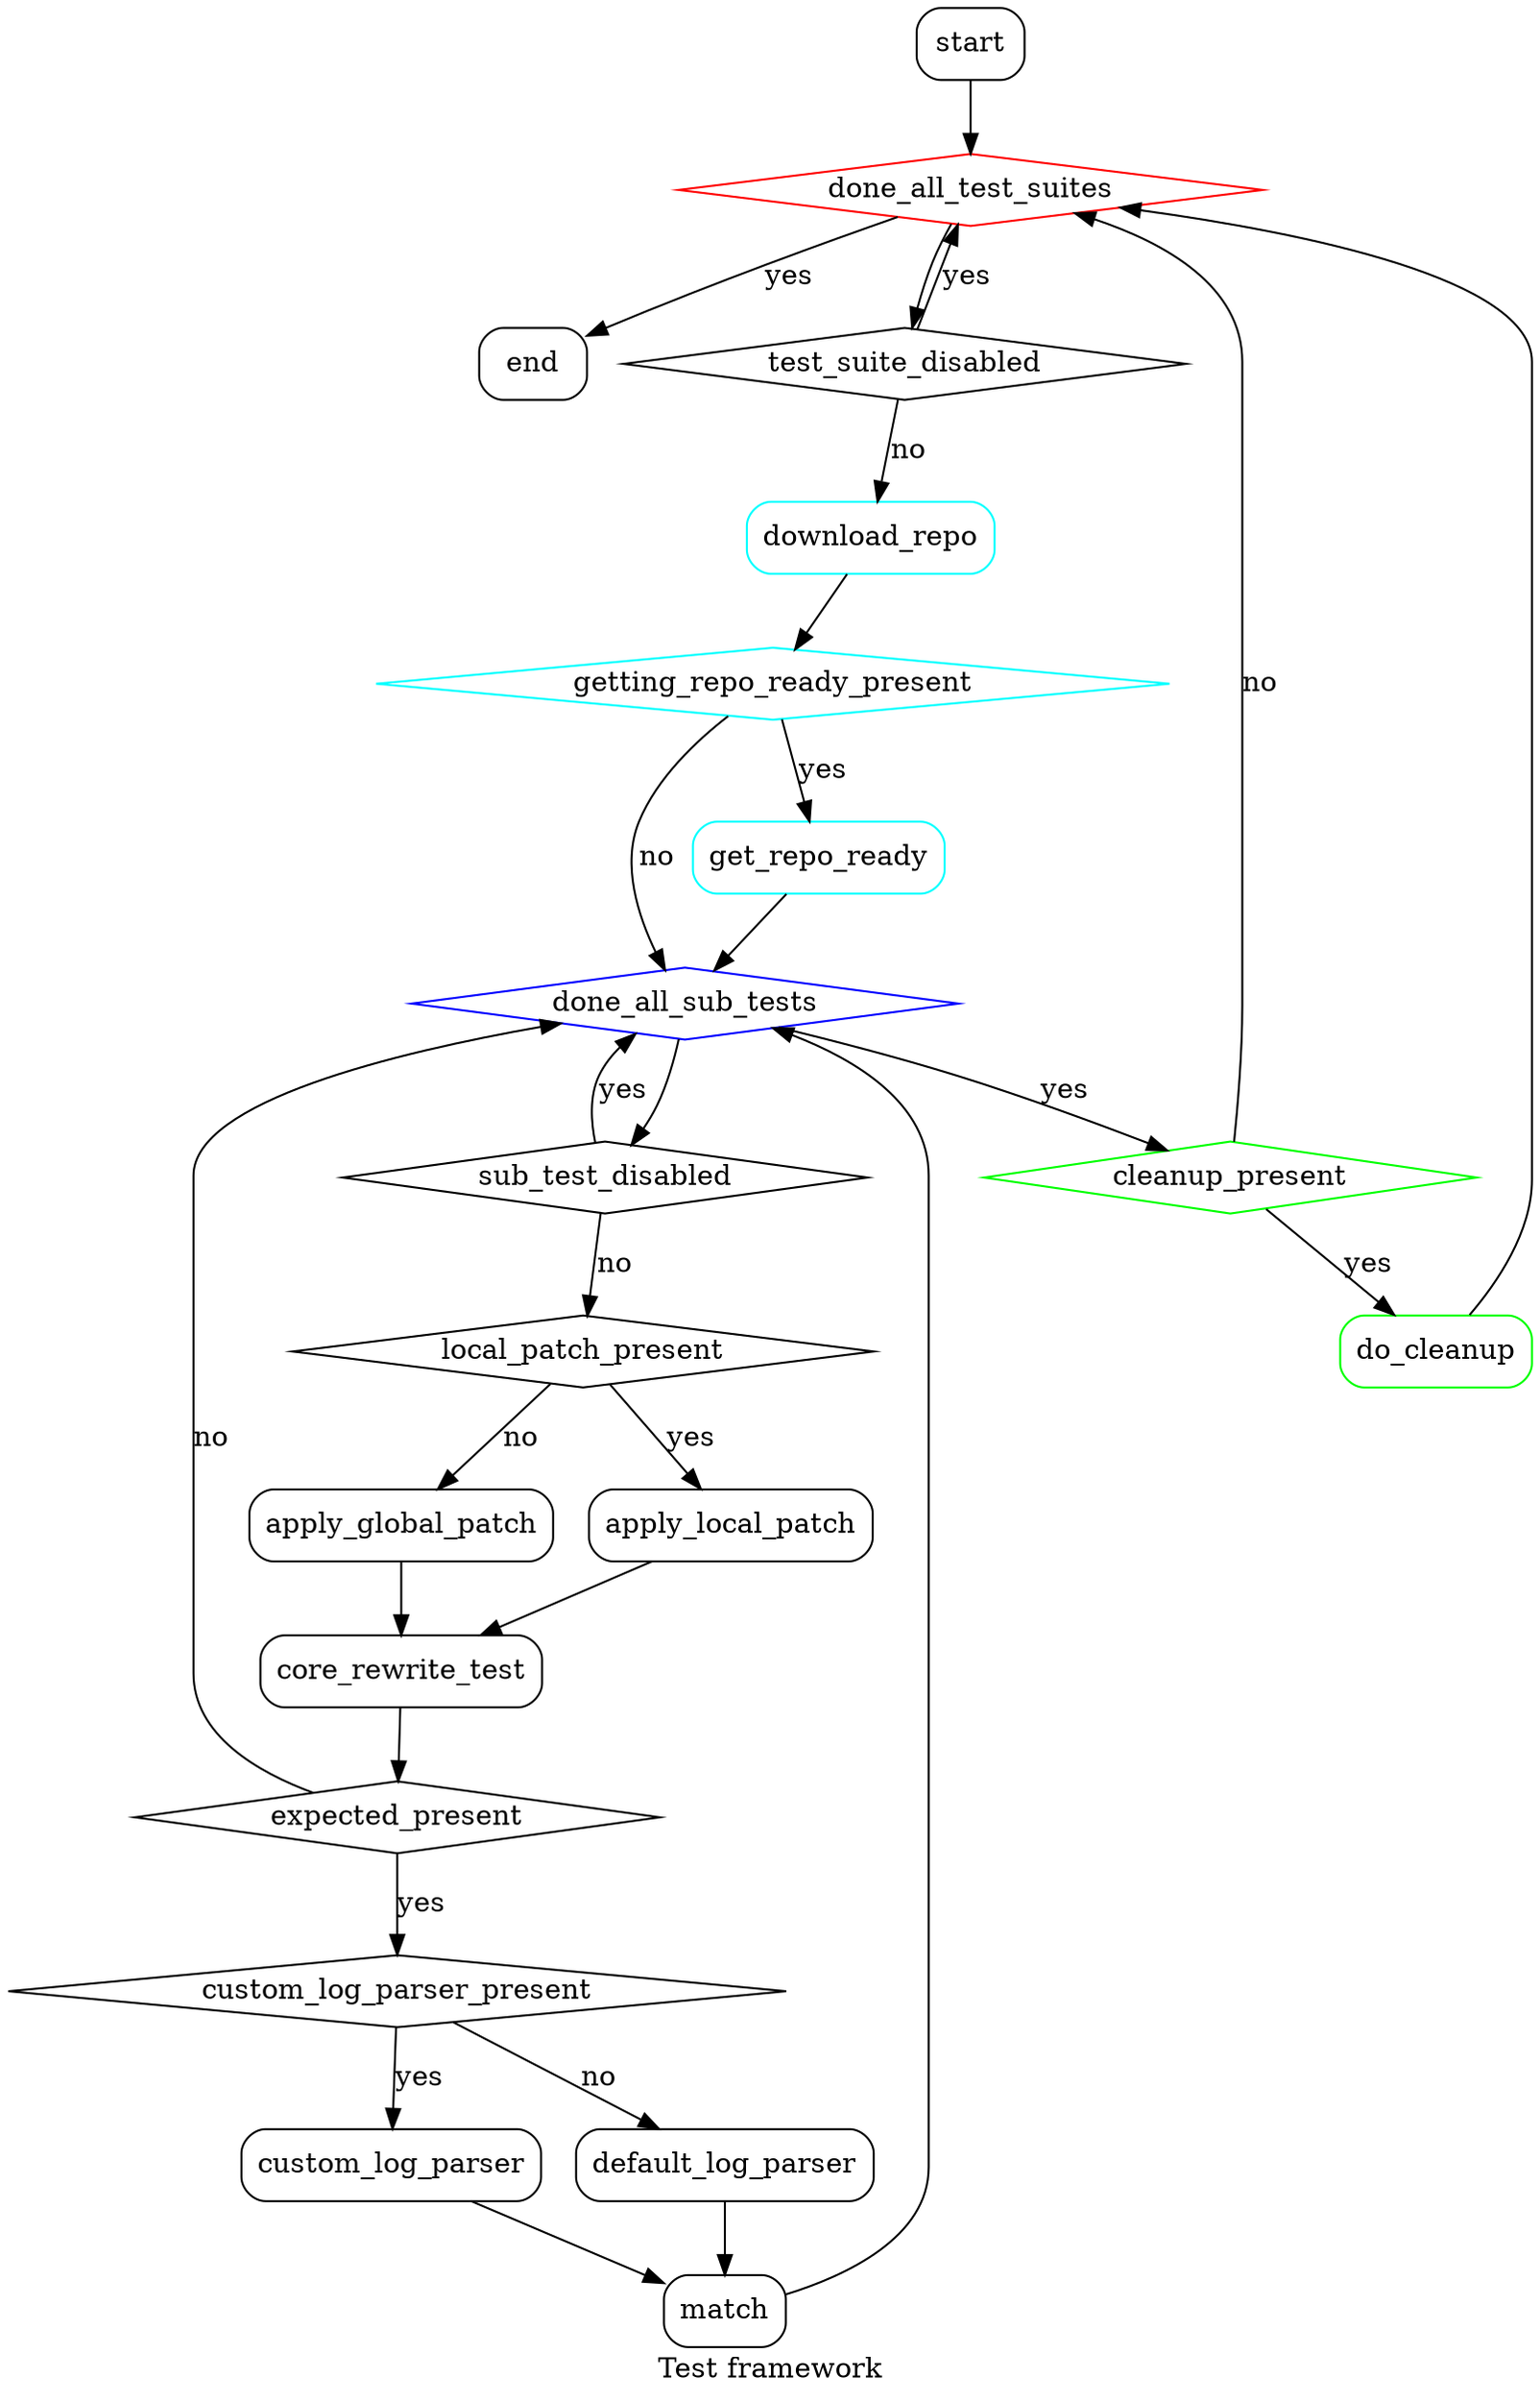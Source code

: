digraph {
    label="Test framework"

    start -> done_all_test_suites;

 
    start[shape="box", style=rounded];
    end[shape="box", style=rounded];
    done_all_test_suites [shape="diamond", style="", color=red];
    done_all_test_suites -> end[label="yes"];

    test_suite_disabled[shape="diamond", style=""]
    test_suite_disabled->done_all_test_suites[label="yes"];


    done_all_sub_tests [shape="diamond", style="", color=blue];
    download_repo[shape="box", style=rounded, color=cyan]
    done_all_test_suites -> test_suite_disabled
    
    test_suite_disabled->download_repo[label="no"]


    getting_repo_ready_present[shape="diamond", style="",color=cyan];
    download_repo->getting_repo_ready_present

    get_repo_ready[shape="box", style=rounded , color=cyan]
    getting_repo_ready_present->get_repo_ready[label="yes"];


    get_repo_ready->done_all_sub_tests
    getting_repo_ready_present->done_all_sub_tests[label="no"];

    cleanup_present[shape="diamond", style="", color=green]
        done_all_sub_tests -> cleanup_present[label="yes"]

    do_cleanup[shape="box", style=rounded, color=green]
    cleanup_present->do_cleanup[label="yes"];
    cleanup_present->done_all_test_suites[label="no"];
    do_cleanup->done_all_test_suites

    local_patch_present[shape="diamond", style=""]
    done_all_sub_tests -> sub_test_disabled


    sub_test_disabled[shape="diamond", style=""]


    sub_test_disabled->local_patch_present[label="no"];
    sub_test_disabled->done_all_sub_tests[label="yes"];

    apply_global_patch[shape="box", style=rounded]
    local_patch_present -> apply_global_patch[label="no"];
    apply_local_patch[shape="box", style=rounded]
    local_patch_present -> apply_local_patch[label="yes"];



    core_rewrite_test[shape="box", style=rounded]
    apply_local_patch -> core_rewrite_test;
    apply_global_patch -> core_rewrite_test;



    expected_present [shape="diamond", style=""];
    core_rewrite_test->expected_present
    expected_present -> done_all_sub_tests[label="no"];

    custom_log_parser_present [shape="diamond", style=""];
    expected_present -> custom_log_parser_present[label="yes"];

    default_log_parser[shape="box", style=rounded]
    custom_log_parser[shape="box", style=rounded]
    custom_log_parser_present->default_log_parser[label="no"];
    custom_log_parser_present->custom_log_parser[label="yes"];

    match[shape="box", style=rounded]
    custom_log_parser->match
    default_log_parser->match
    match->done_all_sub_tests
}